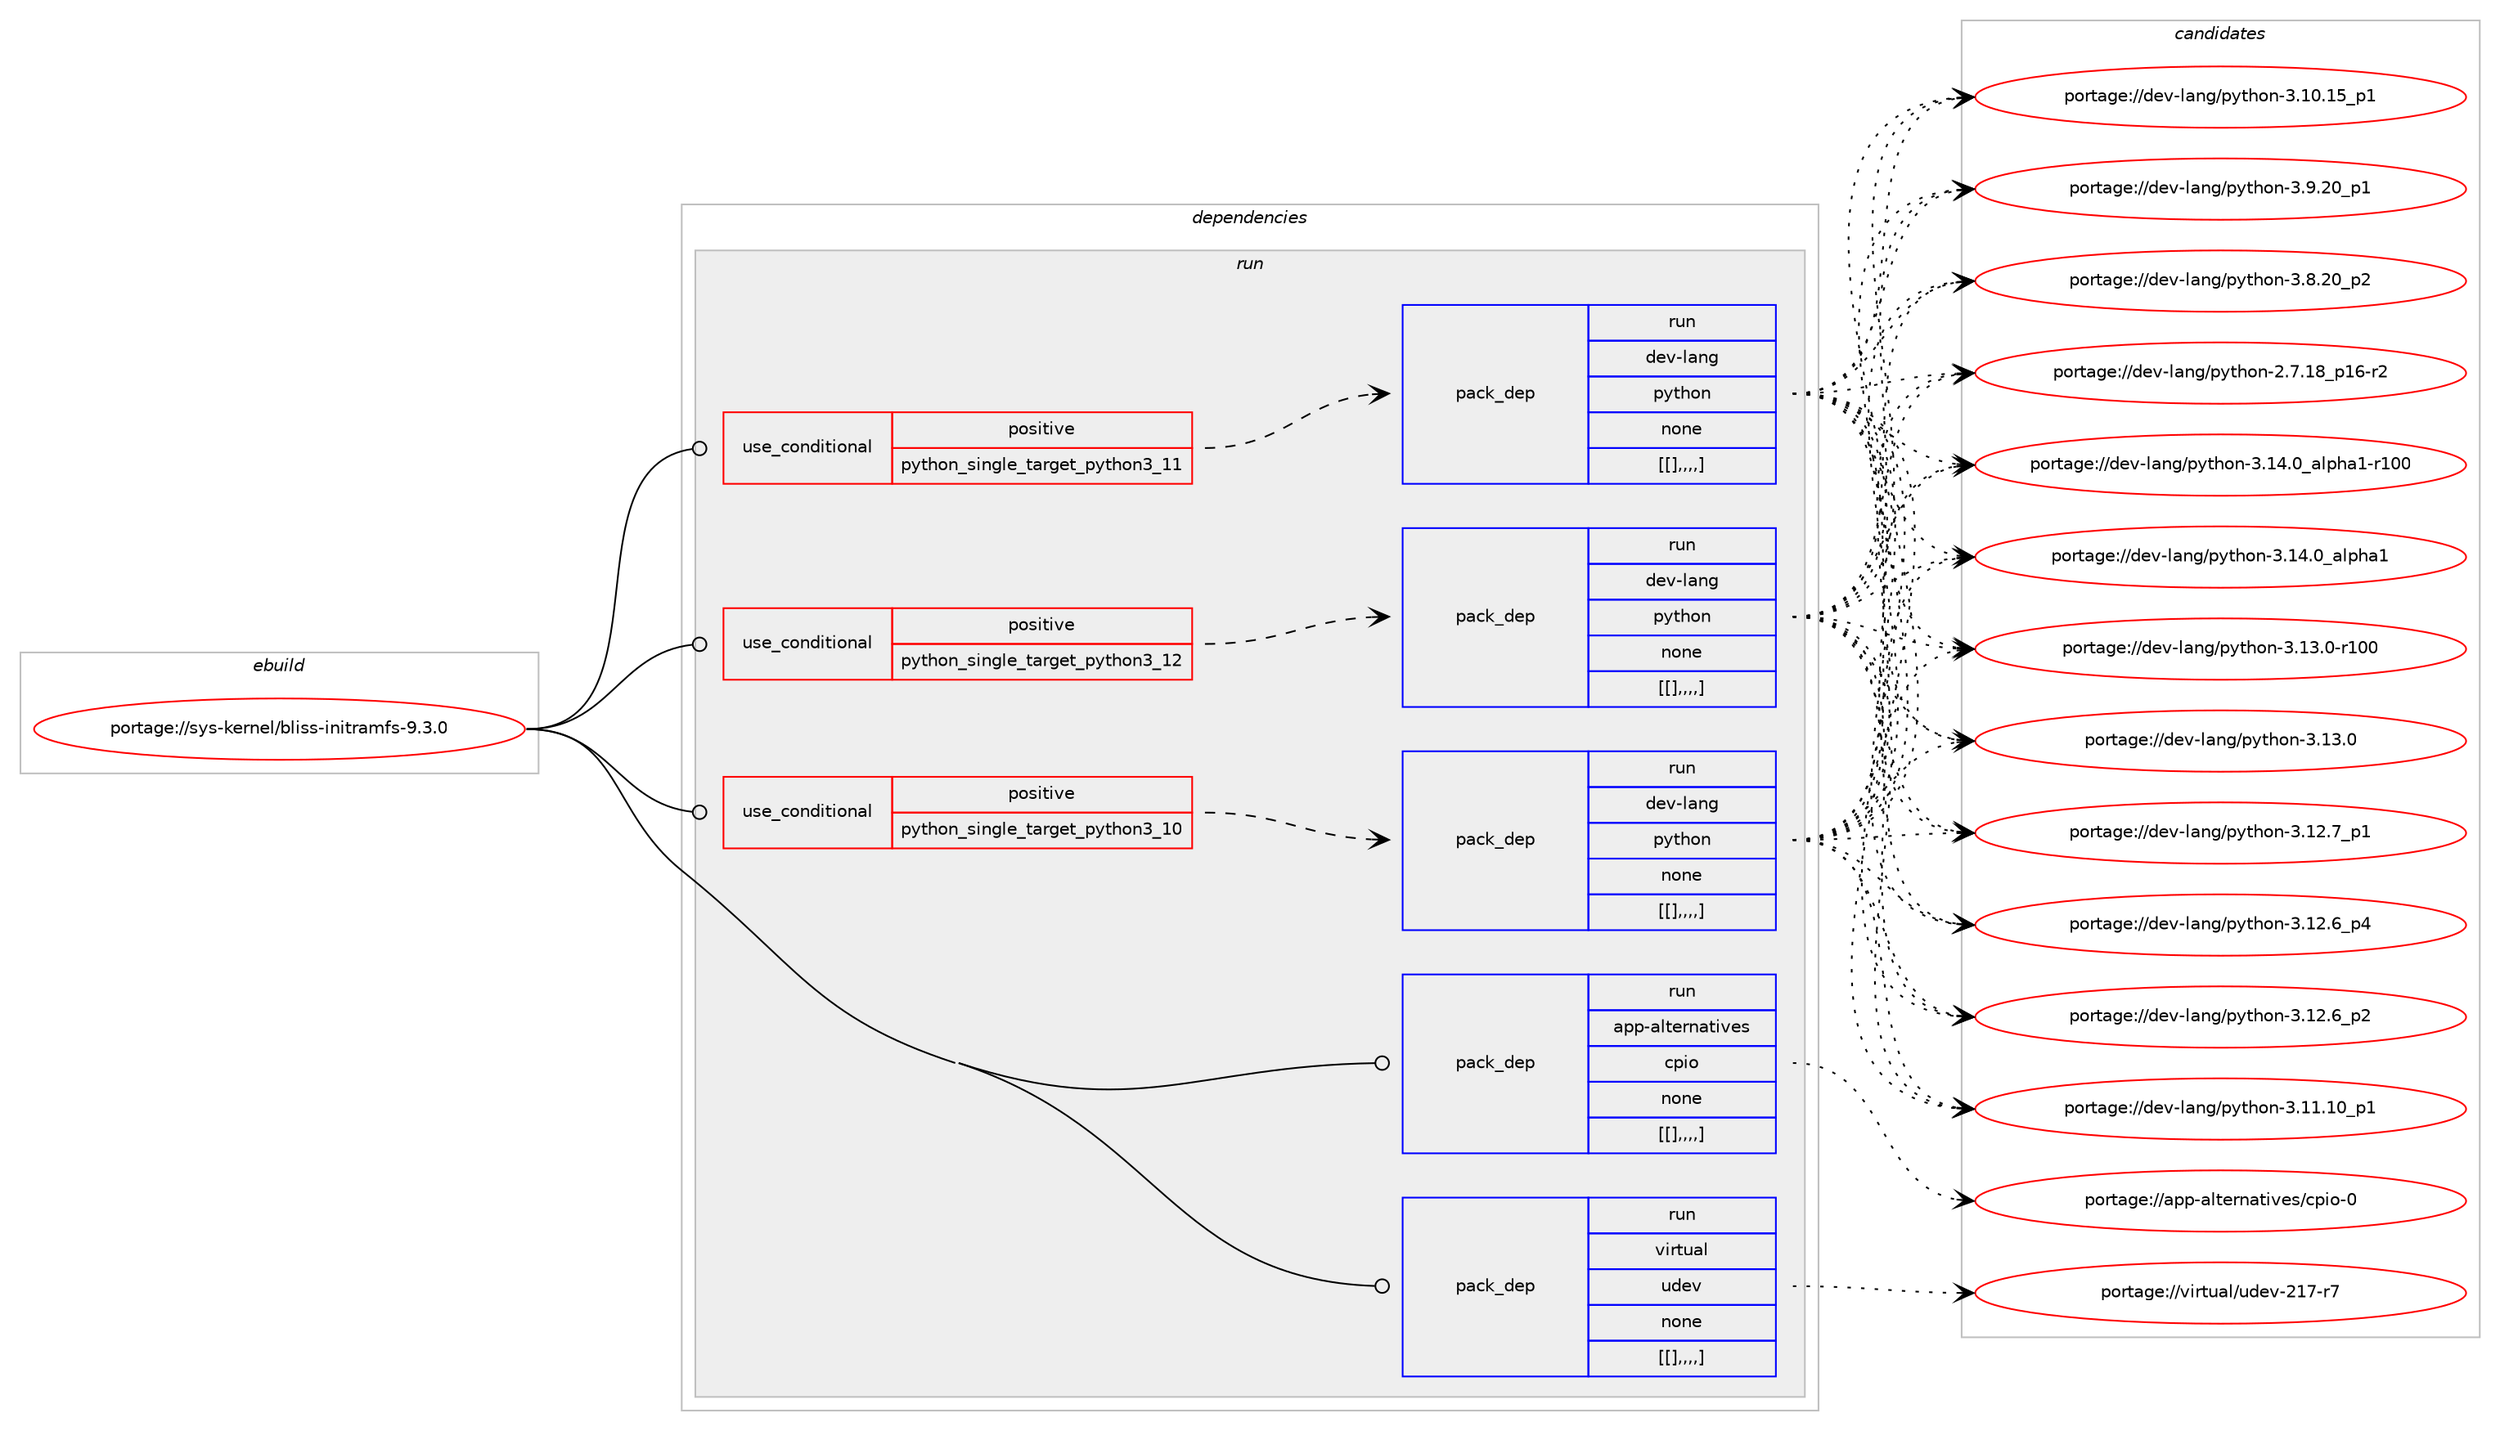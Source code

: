 digraph prolog {

# *************
# Graph options
# *************

newrank=true;
concentrate=true;
compound=true;
graph [rankdir=LR,fontname=Helvetica,fontsize=10,ranksep=1.5];#, ranksep=2.5, nodesep=0.2];
edge  [arrowhead=vee];
node  [fontname=Helvetica,fontsize=10];

# **********
# The ebuild
# **********

subgraph cluster_leftcol {
color=gray;
label=<<i>ebuild</i>>;
id [label="portage://sys-kernel/bliss-initramfs-9.3.0", color=red, width=4, href="../sys-kernel/bliss-initramfs-9.3.0.svg"];
}

# ****************
# The dependencies
# ****************

subgraph cluster_midcol {
color=gray;
label=<<i>dependencies</i>>;
subgraph cluster_compile {
fillcolor="#eeeeee";
style=filled;
label=<<i>compile</i>>;
}
subgraph cluster_compileandrun {
fillcolor="#eeeeee";
style=filled;
label=<<i>compile and run</i>>;
}
subgraph cluster_run {
fillcolor="#eeeeee";
style=filled;
label=<<i>run</i>>;
subgraph cond123617 {
dependency461924 [label=<<TABLE BORDER="0" CELLBORDER="1" CELLSPACING="0" CELLPADDING="4"><TR><TD ROWSPAN="3" CELLPADDING="10">use_conditional</TD></TR><TR><TD>positive</TD></TR><TR><TD>python_single_target_python3_10</TD></TR></TABLE>>, shape=none, color=red];
subgraph pack335065 {
dependency461925 [label=<<TABLE BORDER="0" CELLBORDER="1" CELLSPACING="0" CELLPADDING="4" WIDTH="220"><TR><TD ROWSPAN="6" CELLPADDING="30">pack_dep</TD></TR><TR><TD WIDTH="110">run</TD></TR><TR><TD>dev-lang</TD></TR><TR><TD>python</TD></TR><TR><TD>none</TD></TR><TR><TD>[[],,,,]</TD></TR></TABLE>>, shape=none, color=blue];
}
dependency461924:e -> dependency461925:w [weight=20,style="dashed",arrowhead="vee"];
}
id:e -> dependency461924:w [weight=20,style="solid",arrowhead="odot"];
subgraph cond123627 {
dependency461961 [label=<<TABLE BORDER="0" CELLBORDER="1" CELLSPACING="0" CELLPADDING="4"><TR><TD ROWSPAN="3" CELLPADDING="10">use_conditional</TD></TR><TR><TD>positive</TD></TR><TR><TD>python_single_target_python3_11</TD></TR></TABLE>>, shape=none, color=red];
subgraph pack335086 {
dependency462017 [label=<<TABLE BORDER="0" CELLBORDER="1" CELLSPACING="0" CELLPADDING="4" WIDTH="220"><TR><TD ROWSPAN="6" CELLPADDING="30">pack_dep</TD></TR><TR><TD WIDTH="110">run</TD></TR><TR><TD>dev-lang</TD></TR><TR><TD>python</TD></TR><TR><TD>none</TD></TR><TR><TD>[[],,,,]</TD></TR></TABLE>>, shape=none, color=blue];
}
dependency461961:e -> dependency462017:w [weight=20,style="dashed",arrowhead="vee"];
}
id:e -> dependency461961:w [weight=20,style="solid",arrowhead="odot"];
subgraph cond123655 {
dependency462038 [label=<<TABLE BORDER="0" CELLBORDER="1" CELLSPACING="0" CELLPADDING="4"><TR><TD ROWSPAN="3" CELLPADDING="10">use_conditional</TD></TR><TR><TD>positive</TD></TR><TR><TD>python_single_target_python3_12</TD></TR></TABLE>>, shape=none, color=red];
subgraph pack335135 {
dependency462039 [label=<<TABLE BORDER="0" CELLBORDER="1" CELLSPACING="0" CELLPADDING="4" WIDTH="220"><TR><TD ROWSPAN="6" CELLPADDING="30">pack_dep</TD></TR><TR><TD WIDTH="110">run</TD></TR><TR><TD>dev-lang</TD></TR><TR><TD>python</TD></TR><TR><TD>none</TD></TR><TR><TD>[[],,,,]</TD></TR></TABLE>>, shape=none, color=blue];
}
dependency462038:e -> dependency462039:w [weight=20,style="dashed",arrowhead="vee"];
}
id:e -> dependency462038:w [weight=20,style="solid",arrowhead="odot"];
subgraph pack335152 {
dependency462061 [label=<<TABLE BORDER="0" CELLBORDER="1" CELLSPACING="0" CELLPADDING="4" WIDTH="220"><TR><TD ROWSPAN="6" CELLPADDING="30">pack_dep</TD></TR><TR><TD WIDTH="110">run</TD></TR><TR><TD>app-alternatives</TD></TR><TR><TD>cpio</TD></TR><TR><TD>none</TD></TR><TR><TD>[[],,,,]</TD></TR></TABLE>>, shape=none, color=blue];
}
id:e -> dependency462061:w [weight=20,style="solid",arrowhead="odot"];
subgraph pack335175 {
dependency462107 [label=<<TABLE BORDER="0" CELLBORDER="1" CELLSPACING="0" CELLPADDING="4" WIDTH="220"><TR><TD ROWSPAN="6" CELLPADDING="30">pack_dep</TD></TR><TR><TD WIDTH="110">run</TD></TR><TR><TD>virtual</TD></TR><TR><TD>udev</TD></TR><TR><TD>none</TD></TR><TR><TD>[[],,,,]</TD></TR></TABLE>>, shape=none, color=blue];
}
id:e -> dependency462107:w [weight=20,style="solid",arrowhead="odot"];
}
}

# **************
# The candidates
# **************

subgraph cluster_choices {
rank=same;
color=gray;
label=<<i>candidates</i>>;

subgraph choice334315 {
color=black;
nodesep=1;
choice100101118451089711010347112121116104111110455146495246489597108112104974945114494848 [label="portage://dev-lang/python-3.14.0_alpha1-r100", color=red, width=4,href="../dev-lang/python-3.14.0_alpha1-r100.svg"];
choice1001011184510897110103471121211161041111104551464952464895971081121049749 [label="portage://dev-lang/python-3.14.0_alpha1", color=red, width=4,href="../dev-lang/python-3.14.0_alpha1.svg"];
choice1001011184510897110103471121211161041111104551464951464845114494848 [label="portage://dev-lang/python-3.13.0-r100", color=red, width=4,href="../dev-lang/python-3.13.0-r100.svg"];
choice10010111845108971101034711212111610411111045514649514648 [label="portage://dev-lang/python-3.13.0", color=red, width=4,href="../dev-lang/python-3.13.0.svg"];
choice100101118451089711010347112121116104111110455146495046559511249 [label="portage://dev-lang/python-3.12.7_p1", color=red, width=4,href="../dev-lang/python-3.12.7_p1.svg"];
choice100101118451089711010347112121116104111110455146495046549511252 [label="portage://dev-lang/python-3.12.6_p4", color=red, width=4,href="../dev-lang/python-3.12.6_p4.svg"];
choice100101118451089711010347112121116104111110455146495046549511250 [label="portage://dev-lang/python-3.12.6_p2", color=red, width=4,href="../dev-lang/python-3.12.6_p2.svg"];
choice10010111845108971101034711212111610411111045514649494649489511249 [label="portage://dev-lang/python-3.11.10_p1", color=red, width=4,href="../dev-lang/python-3.11.10_p1.svg"];
choice10010111845108971101034711212111610411111045514649484649539511249 [label="portage://dev-lang/python-3.10.15_p1", color=red, width=4,href="../dev-lang/python-3.10.15_p1.svg"];
choice100101118451089711010347112121116104111110455146574650489511249 [label="portage://dev-lang/python-3.9.20_p1", color=red, width=4,href="../dev-lang/python-3.9.20_p1.svg"];
choice100101118451089711010347112121116104111110455146564650489511250 [label="portage://dev-lang/python-3.8.20_p2", color=red, width=4,href="../dev-lang/python-3.8.20_p2.svg"];
choice100101118451089711010347112121116104111110455046554649569511249544511450 [label="portage://dev-lang/python-2.7.18_p16-r2", color=red, width=4,href="../dev-lang/python-2.7.18_p16-r2.svg"];
dependency461925:e -> choice100101118451089711010347112121116104111110455146495246489597108112104974945114494848:w [style=dotted,weight="100"];
dependency461925:e -> choice1001011184510897110103471121211161041111104551464952464895971081121049749:w [style=dotted,weight="100"];
dependency461925:e -> choice1001011184510897110103471121211161041111104551464951464845114494848:w [style=dotted,weight="100"];
dependency461925:e -> choice10010111845108971101034711212111610411111045514649514648:w [style=dotted,weight="100"];
dependency461925:e -> choice100101118451089711010347112121116104111110455146495046559511249:w [style=dotted,weight="100"];
dependency461925:e -> choice100101118451089711010347112121116104111110455146495046549511252:w [style=dotted,weight="100"];
dependency461925:e -> choice100101118451089711010347112121116104111110455146495046549511250:w [style=dotted,weight="100"];
dependency461925:e -> choice10010111845108971101034711212111610411111045514649494649489511249:w [style=dotted,weight="100"];
dependency461925:e -> choice10010111845108971101034711212111610411111045514649484649539511249:w [style=dotted,weight="100"];
dependency461925:e -> choice100101118451089711010347112121116104111110455146574650489511249:w [style=dotted,weight="100"];
dependency461925:e -> choice100101118451089711010347112121116104111110455146564650489511250:w [style=dotted,weight="100"];
dependency461925:e -> choice100101118451089711010347112121116104111110455046554649569511249544511450:w [style=dotted,weight="100"];
}
subgraph choice334332 {
color=black;
nodesep=1;
choice100101118451089711010347112121116104111110455146495246489597108112104974945114494848 [label="portage://dev-lang/python-3.14.0_alpha1-r100", color=red, width=4,href="../dev-lang/python-3.14.0_alpha1-r100.svg"];
choice1001011184510897110103471121211161041111104551464952464895971081121049749 [label="portage://dev-lang/python-3.14.0_alpha1", color=red, width=4,href="../dev-lang/python-3.14.0_alpha1.svg"];
choice1001011184510897110103471121211161041111104551464951464845114494848 [label="portage://dev-lang/python-3.13.0-r100", color=red, width=4,href="../dev-lang/python-3.13.0-r100.svg"];
choice10010111845108971101034711212111610411111045514649514648 [label="portage://dev-lang/python-3.13.0", color=red, width=4,href="../dev-lang/python-3.13.0.svg"];
choice100101118451089711010347112121116104111110455146495046559511249 [label="portage://dev-lang/python-3.12.7_p1", color=red, width=4,href="../dev-lang/python-3.12.7_p1.svg"];
choice100101118451089711010347112121116104111110455146495046549511252 [label="portage://dev-lang/python-3.12.6_p4", color=red, width=4,href="../dev-lang/python-3.12.6_p4.svg"];
choice100101118451089711010347112121116104111110455146495046549511250 [label="portage://dev-lang/python-3.12.6_p2", color=red, width=4,href="../dev-lang/python-3.12.6_p2.svg"];
choice10010111845108971101034711212111610411111045514649494649489511249 [label="portage://dev-lang/python-3.11.10_p1", color=red, width=4,href="../dev-lang/python-3.11.10_p1.svg"];
choice10010111845108971101034711212111610411111045514649484649539511249 [label="portage://dev-lang/python-3.10.15_p1", color=red, width=4,href="../dev-lang/python-3.10.15_p1.svg"];
choice100101118451089711010347112121116104111110455146574650489511249 [label="portage://dev-lang/python-3.9.20_p1", color=red, width=4,href="../dev-lang/python-3.9.20_p1.svg"];
choice100101118451089711010347112121116104111110455146564650489511250 [label="portage://dev-lang/python-3.8.20_p2", color=red, width=4,href="../dev-lang/python-3.8.20_p2.svg"];
choice100101118451089711010347112121116104111110455046554649569511249544511450 [label="portage://dev-lang/python-2.7.18_p16-r2", color=red, width=4,href="../dev-lang/python-2.7.18_p16-r2.svg"];
dependency462017:e -> choice100101118451089711010347112121116104111110455146495246489597108112104974945114494848:w [style=dotted,weight="100"];
dependency462017:e -> choice1001011184510897110103471121211161041111104551464952464895971081121049749:w [style=dotted,weight="100"];
dependency462017:e -> choice1001011184510897110103471121211161041111104551464951464845114494848:w [style=dotted,weight="100"];
dependency462017:e -> choice10010111845108971101034711212111610411111045514649514648:w [style=dotted,weight="100"];
dependency462017:e -> choice100101118451089711010347112121116104111110455146495046559511249:w [style=dotted,weight="100"];
dependency462017:e -> choice100101118451089711010347112121116104111110455146495046549511252:w [style=dotted,weight="100"];
dependency462017:e -> choice100101118451089711010347112121116104111110455146495046549511250:w [style=dotted,weight="100"];
dependency462017:e -> choice10010111845108971101034711212111610411111045514649494649489511249:w [style=dotted,weight="100"];
dependency462017:e -> choice10010111845108971101034711212111610411111045514649484649539511249:w [style=dotted,weight="100"];
dependency462017:e -> choice100101118451089711010347112121116104111110455146574650489511249:w [style=dotted,weight="100"];
dependency462017:e -> choice100101118451089711010347112121116104111110455146564650489511250:w [style=dotted,weight="100"];
dependency462017:e -> choice100101118451089711010347112121116104111110455046554649569511249544511450:w [style=dotted,weight="100"];
}
subgraph choice334378 {
color=black;
nodesep=1;
choice100101118451089711010347112121116104111110455146495246489597108112104974945114494848 [label="portage://dev-lang/python-3.14.0_alpha1-r100", color=red, width=4,href="../dev-lang/python-3.14.0_alpha1-r100.svg"];
choice1001011184510897110103471121211161041111104551464952464895971081121049749 [label="portage://dev-lang/python-3.14.0_alpha1", color=red, width=4,href="../dev-lang/python-3.14.0_alpha1.svg"];
choice1001011184510897110103471121211161041111104551464951464845114494848 [label="portage://dev-lang/python-3.13.0-r100", color=red, width=4,href="../dev-lang/python-3.13.0-r100.svg"];
choice10010111845108971101034711212111610411111045514649514648 [label="portage://dev-lang/python-3.13.0", color=red, width=4,href="../dev-lang/python-3.13.0.svg"];
choice100101118451089711010347112121116104111110455146495046559511249 [label="portage://dev-lang/python-3.12.7_p1", color=red, width=4,href="../dev-lang/python-3.12.7_p1.svg"];
choice100101118451089711010347112121116104111110455146495046549511252 [label="portage://dev-lang/python-3.12.6_p4", color=red, width=4,href="../dev-lang/python-3.12.6_p4.svg"];
choice100101118451089711010347112121116104111110455146495046549511250 [label="portage://dev-lang/python-3.12.6_p2", color=red, width=4,href="../dev-lang/python-3.12.6_p2.svg"];
choice10010111845108971101034711212111610411111045514649494649489511249 [label="portage://dev-lang/python-3.11.10_p1", color=red, width=4,href="../dev-lang/python-3.11.10_p1.svg"];
choice10010111845108971101034711212111610411111045514649484649539511249 [label="portage://dev-lang/python-3.10.15_p1", color=red, width=4,href="../dev-lang/python-3.10.15_p1.svg"];
choice100101118451089711010347112121116104111110455146574650489511249 [label="portage://dev-lang/python-3.9.20_p1", color=red, width=4,href="../dev-lang/python-3.9.20_p1.svg"];
choice100101118451089711010347112121116104111110455146564650489511250 [label="portage://dev-lang/python-3.8.20_p2", color=red, width=4,href="../dev-lang/python-3.8.20_p2.svg"];
choice100101118451089711010347112121116104111110455046554649569511249544511450 [label="portage://dev-lang/python-2.7.18_p16-r2", color=red, width=4,href="../dev-lang/python-2.7.18_p16-r2.svg"];
dependency462039:e -> choice100101118451089711010347112121116104111110455146495246489597108112104974945114494848:w [style=dotted,weight="100"];
dependency462039:e -> choice1001011184510897110103471121211161041111104551464952464895971081121049749:w [style=dotted,weight="100"];
dependency462039:e -> choice1001011184510897110103471121211161041111104551464951464845114494848:w [style=dotted,weight="100"];
dependency462039:e -> choice10010111845108971101034711212111610411111045514649514648:w [style=dotted,weight="100"];
dependency462039:e -> choice100101118451089711010347112121116104111110455146495046559511249:w [style=dotted,weight="100"];
dependency462039:e -> choice100101118451089711010347112121116104111110455146495046549511252:w [style=dotted,weight="100"];
dependency462039:e -> choice100101118451089711010347112121116104111110455146495046549511250:w [style=dotted,weight="100"];
dependency462039:e -> choice10010111845108971101034711212111610411111045514649494649489511249:w [style=dotted,weight="100"];
dependency462039:e -> choice10010111845108971101034711212111610411111045514649484649539511249:w [style=dotted,weight="100"];
dependency462039:e -> choice100101118451089711010347112121116104111110455146574650489511249:w [style=dotted,weight="100"];
dependency462039:e -> choice100101118451089711010347112121116104111110455146564650489511250:w [style=dotted,weight="100"];
dependency462039:e -> choice100101118451089711010347112121116104111110455046554649569511249544511450:w [style=dotted,weight="100"];
}
subgraph choice334429 {
color=black;
nodesep=1;
choice9711211245971081161011141109711610511810111547991121051114548 [label="portage://app-alternatives/cpio-0", color=red, width=4,href="../app-alternatives/cpio-0.svg"];
dependency462061:e -> choice9711211245971081161011141109711610511810111547991121051114548:w [style=dotted,weight="100"];
}
subgraph choice334430 {
color=black;
nodesep=1;
choice1181051141161179710847117100101118455049554511455 [label="portage://virtual/udev-217-r7", color=red, width=4,href="../virtual/udev-217-r7.svg"];
dependency462107:e -> choice1181051141161179710847117100101118455049554511455:w [style=dotted,weight="100"];
}
}

}
